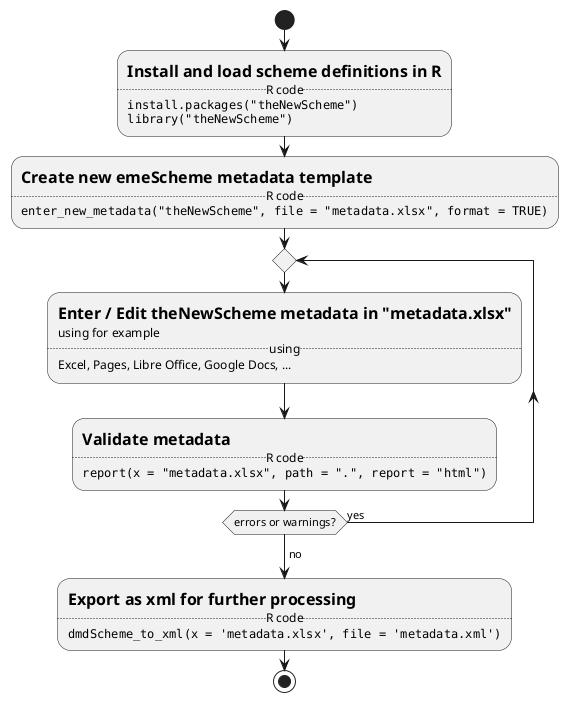 @startuml

start
''''''''''''
:= Install and load scheme definitions in R
..R code..
""install.packages("theNewScheme")""
""library("theNewScheme")"";
''''''''''''
:= Create new emeScheme metadata template
..R code..
""enter_new_metadata("theNewScheme", file = "metadata.xlsx", format = TRUE)"";
''''''''''''
repeat
  := Enter / Edit theNewScheme metadata in "metadata.xlsx"
  using for example
  ..using..
  Excel, Pages, Libre Office, Google Docs, ...;
  := Validate metadata
  ..R code..
  ""report(x = "metadata.xlsx", path = ".", report = "html")"";
repeat while (errors or warnings?) is (yes)
-> no;
''''''''''''
:= Export as xml for further processing
..R code..
""dmdScheme_to_xml(x = 'metadata.xlsx', file = 'metadata.xml')"";
''''''''''''
stop

@enduml
